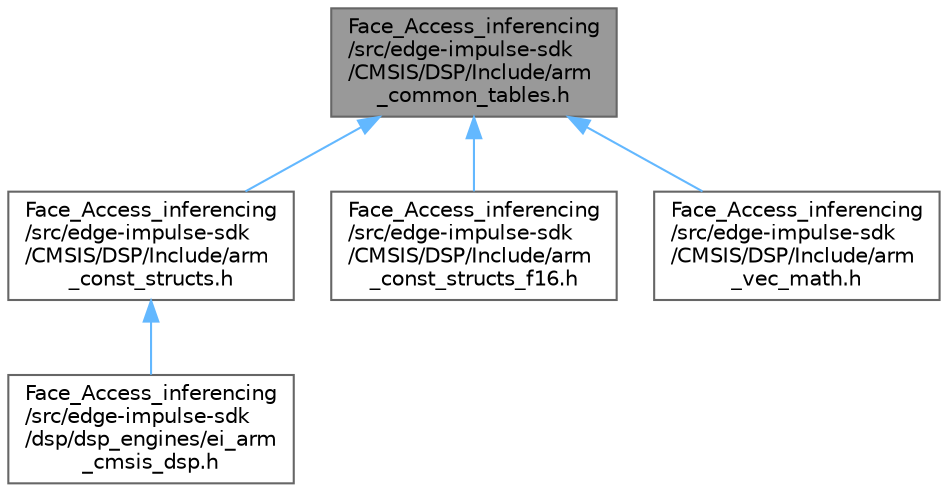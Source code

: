 digraph "Face_Access_inferencing/src/edge-impulse-sdk/CMSIS/DSP/Include/arm_common_tables.h"
{
 // LATEX_PDF_SIZE
  bgcolor="transparent";
  edge [fontname=Helvetica,fontsize=10,labelfontname=Helvetica,labelfontsize=10];
  node [fontname=Helvetica,fontsize=10,shape=box,height=0.2,width=0.4];
  Node1 [id="Node000001",label="Face_Access_inferencing\l/src/edge-impulse-sdk\l/CMSIS/DSP/Include/arm\l_common_tables.h",height=0.2,width=0.4,color="gray40", fillcolor="grey60", style="filled", fontcolor="black",tooltip=" "];
  Node1 -> Node2 [id="edge1_Node000001_Node000002",dir="back",color="steelblue1",style="solid",tooltip=" "];
  Node2 [id="Node000002",label="Face_Access_inferencing\l/src/edge-impulse-sdk\l/CMSIS/DSP/Include/arm\l_const_structs.h",height=0.2,width=0.4,color="grey40", fillcolor="white", style="filled",URL="$arm__const__structs_8h.html",tooltip=" "];
  Node2 -> Node3 [id="edge2_Node000002_Node000003",dir="back",color="steelblue1",style="solid",tooltip=" "];
  Node3 [id="Node000003",label="Face_Access_inferencing\l/src/edge-impulse-sdk\l/dsp/dsp_engines/ei_arm\l_cmsis_dsp.h",height=0.2,width=0.4,color="grey40", fillcolor="white", style="filled",URL="$ei__arm__cmsis__dsp_8h.html",tooltip=" "];
  Node1 -> Node4 [id="edge3_Node000001_Node000004",dir="back",color="steelblue1",style="solid",tooltip=" "];
  Node4 [id="Node000004",label="Face_Access_inferencing\l/src/edge-impulse-sdk\l/CMSIS/DSP/Include/arm\l_const_structs_f16.h",height=0.2,width=0.4,color="grey40", fillcolor="white", style="filled",URL="$arm__const__structs__f16_8h.html",tooltip=" "];
  Node1 -> Node5 [id="edge4_Node000001_Node000005",dir="back",color="steelblue1",style="solid",tooltip=" "];
  Node5 [id="Node000005",label="Face_Access_inferencing\l/src/edge-impulse-sdk\l/CMSIS/DSP/Include/arm\l_vec_math.h",height=0.2,width=0.4,color="grey40", fillcolor="white", style="filled",URL="$arm__vec__math_8h.html",tooltip=" "];
}

